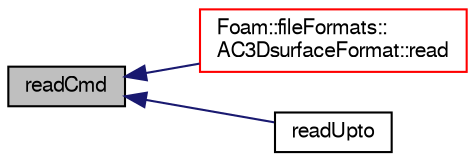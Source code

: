 digraph "readCmd"
{
  bgcolor="transparent";
  edge [fontname="FreeSans",fontsize="10",labelfontname="FreeSans",labelfontsize="10"];
  node [fontname="FreeSans",fontsize="10",shape=record];
  rankdir="LR";
  Node134725 [label="readCmd",height=0.2,width=0.4,color="black", fillcolor="grey75", style="filled", fontcolor="black"];
  Node134725 -> Node134726 [dir="back",color="midnightblue",fontsize="10",style="solid",fontname="FreeSans"];
  Node134726 [label="Foam::fileFormats::\lAC3DsurfaceFormat::read",height=0.2,width=0.4,color="red",URL="$a29582.html#a464ebd67acbdff0014d4dae69e3ec4be",tooltip="Read from file. "];
  Node134725 -> Node134729 [dir="back",color="midnightblue",fontsize="10",style="solid",fontname="FreeSans"];
  Node134729 [label="readUpto",height=0.2,width=0.4,color="black",URL="$a21124.html#adebc6d49ebf4c5b9e97e0e2f96d4c493"];
}
